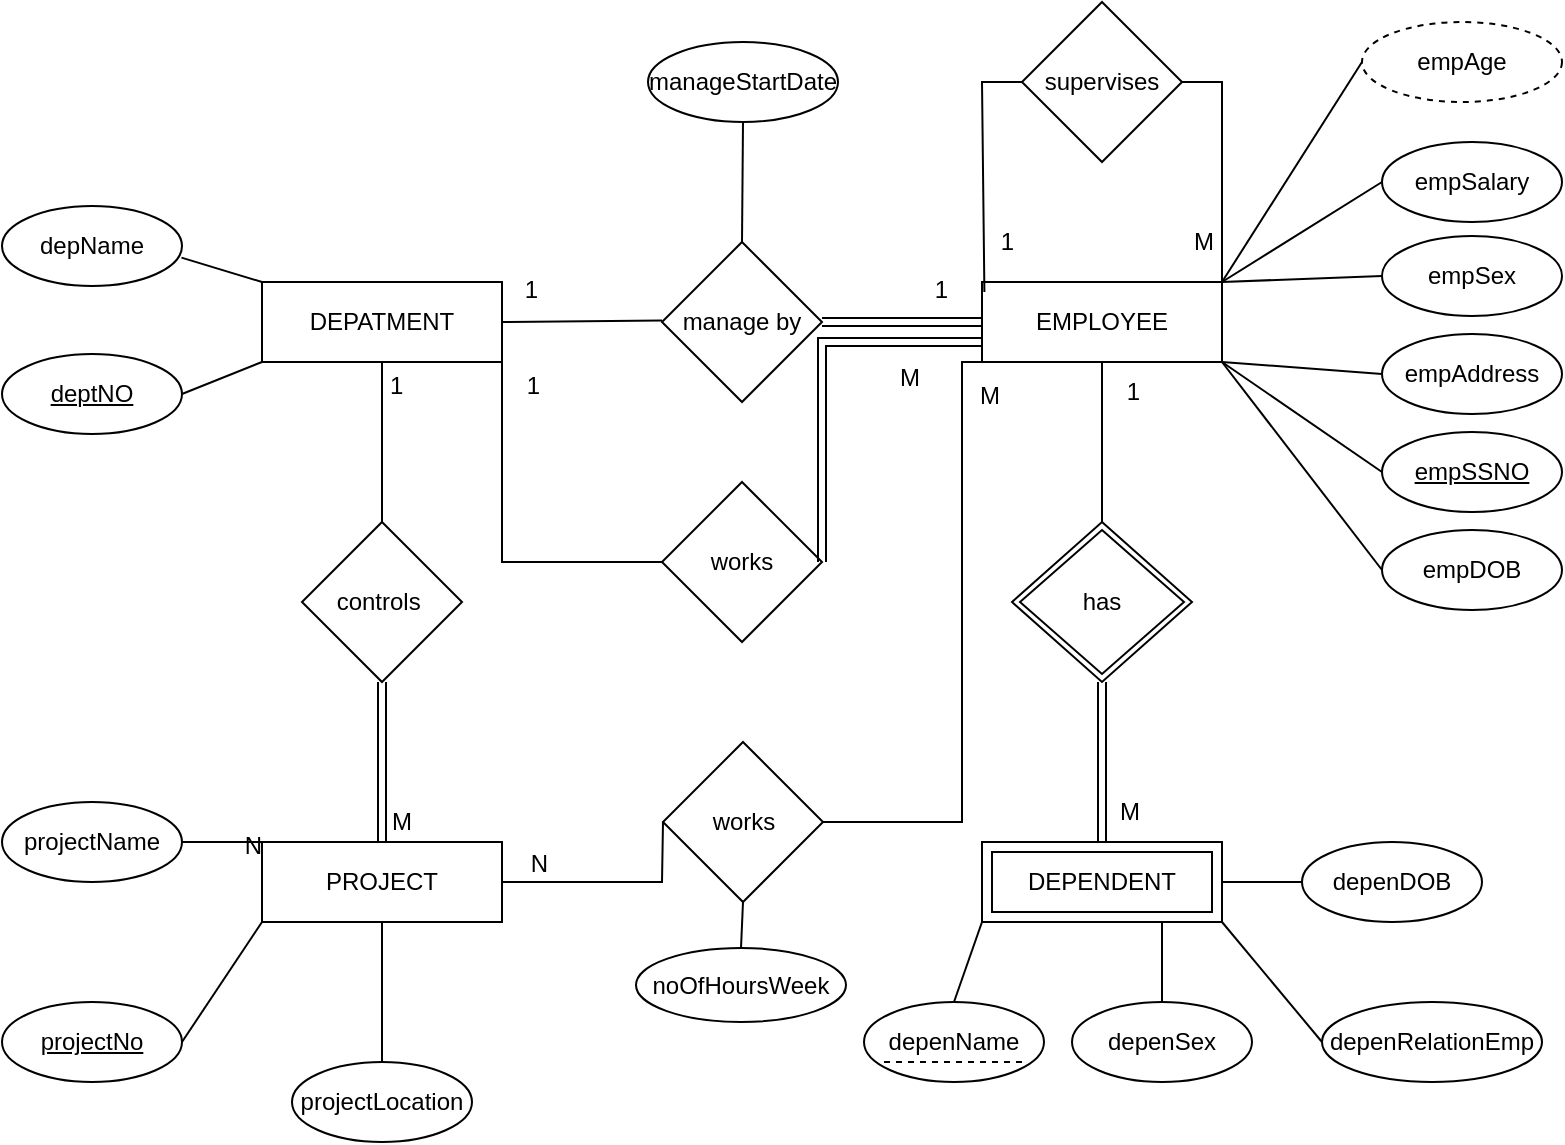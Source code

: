 <mxfile version="21.6.6" type="device" pages="2">
  <diagram name="Page-1" id="zNtbB_ZjCy_uueXA4wRB">
    <mxGraphModel dx="2097" dy="933" grid="1" gridSize="10" guides="1" tooltips="1" connect="1" arrows="1" fold="1" page="1" pageScale="1" pageWidth="1169" pageHeight="827" math="0" shadow="0">
      <root>
        <mxCell id="0" />
        <mxCell id="1" parent="0" />
        <mxCell id="cpnLHpahwuf8ljmfDg3--1" value="DEPATMENT" style="rounded=0;whiteSpace=wrap;html=1;direction=west;" parent="1" vertex="1">
          <mxGeometry x="290" y="250" width="120" height="40" as="geometry" />
        </mxCell>
        <mxCell id="cpnLHpahwuf8ljmfDg3--2" value="PROJECT" style="rounded=0;whiteSpace=wrap;html=1;" parent="1" vertex="1">
          <mxGeometry x="290" y="530" width="120" height="40" as="geometry" />
        </mxCell>
        <mxCell id="cpnLHpahwuf8ljmfDg3--3" value="EMPLOYEE" style="rounded=0;whiteSpace=wrap;html=1;" parent="1" vertex="1">
          <mxGeometry x="650" y="250" width="120" height="40" as="geometry" />
        </mxCell>
        <mxCell id="cpnLHpahwuf8ljmfDg3--10" value="manage by" style="rhombus;whiteSpace=wrap;html=1;" parent="1" vertex="1">
          <mxGeometry x="490" y="230" width="80" height="80" as="geometry" />
        </mxCell>
        <mxCell id="cpnLHpahwuf8ljmfDg3--21" value="controls&amp;nbsp;" style="rhombus;whiteSpace=wrap;html=1;rounded=0;" parent="1" vertex="1">
          <mxGeometry x="310" y="370" width="80" height="80" as="geometry" />
        </mxCell>
        <mxCell id="cpnLHpahwuf8ljmfDg3--25" value="DEPENDENT" style="shape=ext;margin=3;double=1;whiteSpace=wrap;html=1;align=center;rounded=0;strokeColor=default;fontFamily=Helvetica;fontSize=12;fontColor=default;fillColor=default;" parent="1" vertex="1">
          <mxGeometry x="650" y="530" width="120" height="40" as="geometry" />
        </mxCell>
        <mxCell id="cpnLHpahwuf8ljmfDg3--28" value="" style="edgeStyle=orthogonalEdgeStyle;rounded=0;orthogonalLoop=1;jettySize=auto;html=1;fontFamily=Helvetica;fontSize=12;fontColor=default;shape=link;" parent="1" source="cpnLHpahwuf8ljmfDg3--27" target="cpnLHpahwuf8ljmfDg3--25" edge="1">
          <mxGeometry relative="1" as="geometry" />
        </mxCell>
        <mxCell id="cpnLHpahwuf8ljmfDg3--27" value="has" style="shape=rhombus;double=1;perimeter=rhombusPerimeter;whiteSpace=wrap;html=1;align=center;rounded=0;strokeColor=default;fontFamily=Helvetica;fontSize=12;fontColor=default;fillColor=default;" parent="1" vertex="1">
          <mxGeometry x="665" y="370" width="90" height="80" as="geometry" />
        </mxCell>
        <mxCell id="cpnLHpahwuf8ljmfDg3--32" value="depName" style="ellipse;whiteSpace=wrap;html=1;rounded=0;strokeColor=default;fontFamily=Helvetica;fontSize=12;fontColor=default;fillColor=default;" parent="1" vertex="1">
          <mxGeometry x="160" y="212" width="90" height="40" as="geometry" />
        </mxCell>
        <mxCell id="cpnLHpahwuf8ljmfDg3--34" value="deptNO" style="ellipse;whiteSpace=wrap;html=1;rounded=0;strokeColor=default;fontFamily=Helvetica;fontSize=12;fontColor=default;fillColor=default;fontStyle=4" parent="1" vertex="1">
          <mxGeometry x="160" y="286" width="90" height="40" as="geometry" />
        </mxCell>
        <mxCell id="cpnLHpahwuf8ljmfDg3--46" value="empSalary" style="ellipse;whiteSpace=wrap;html=1;rounded=0;strokeColor=default;fontFamily=Helvetica;fontSize=12;fontColor=default;fillColor=default;" parent="1" vertex="1">
          <mxGeometry x="850" y="180" width="90" height="40" as="geometry" />
        </mxCell>
        <mxCell id="cpnLHpahwuf8ljmfDg3--47" value="empSex" style="ellipse;whiteSpace=wrap;html=1;rounded=0;strokeColor=default;fontFamily=Helvetica;fontSize=12;fontColor=default;fillColor=default;" parent="1" vertex="1">
          <mxGeometry x="850" y="227" width="90" height="40" as="geometry" />
        </mxCell>
        <mxCell id="cpnLHpahwuf8ljmfDg3--48" value="empAddress" style="ellipse;whiteSpace=wrap;html=1;rounded=0;strokeColor=default;fontFamily=Helvetica;fontSize=12;fontColor=default;fillColor=default;" parent="1" vertex="1">
          <mxGeometry x="850" y="276" width="90" height="40" as="geometry" />
        </mxCell>
        <mxCell id="cpnLHpahwuf8ljmfDg3--49" value="empSSNO" style="ellipse;whiteSpace=wrap;html=1;rounded=0;strokeColor=default;fontFamily=Helvetica;fontSize=12;fontColor=default;fillColor=default;fontStyle=4" parent="1" vertex="1">
          <mxGeometry x="850" y="325" width="90" height="40" as="geometry" />
        </mxCell>
        <mxCell id="cpnLHpahwuf8ljmfDg3--54" value="projectName" style="ellipse;whiteSpace=wrap;html=1;rounded=0;strokeColor=default;fontFamily=Helvetica;fontSize=12;fontColor=default;fillColor=default;" parent="1" vertex="1">
          <mxGeometry x="160" y="510" width="90" height="40" as="geometry" />
        </mxCell>
        <mxCell id="cpnLHpahwuf8ljmfDg3--55" value="&lt;u&gt;projectNo&lt;/u&gt;" style="ellipse;whiteSpace=wrap;html=1;rounded=0;strokeColor=default;fontFamily=Helvetica;fontSize=12;fontColor=default;fillColor=default;" parent="1" vertex="1">
          <mxGeometry x="160" y="610" width="90" height="40" as="geometry" />
        </mxCell>
        <mxCell id="cpnLHpahwuf8ljmfDg3--56" value="projectLocation" style="ellipse;whiteSpace=wrap;html=1;rounded=0;strokeColor=default;fontFamily=Helvetica;fontSize=12;fontColor=default;fillColor=default;" parent="1" vertex="1">
          <mxGeometry x="305" y="640" width="90" height="40" as="geometry" />
        </mxCell>
        <mxCell id="cpnLHpahwuf8ljmfDg3--60" value="depenName" style="ellipse;whiteSpace=wrap;html=1;rounded=0;strokeColor=default;fontFamily=Helvetica;fontSize=12;fontColor=default;fillColor=default;" parent="1" vertex="1">
          <mxGeometry x="591" y="610" width="90" height="40" as="geometry" />
        </mxCell>
        <mxCell id="cpnLHpahwuf8ljmfDg3--61" value="depenSex" style="ellipse;whiteSpace=wrap;html=1;rounded=0;strokeColor=default;fontFamily=Helvetica;fontSize=12;fontColor=default;fillColor=default;" parent="1" vertex="1">
          <mxGeometry x="695" y="610" width="90" height="40" as="geometry" />
        </mxCell>
        <mxCell id="cpnLHpahwuf8ljmfDg3--62" value="depenDOB" style="ellipse;whiteSpace=wrap;html=1;rounded=0;strokeColor=default;fontFamily=Helvetica;fontSize=12;fontColor=default;fillColor=default;" parent="1" vertex="1">
          <mxGeometry x="810" y="530" width="90" height="40" as="geometry" />
        </mxCell>
        <mxCell id="cpnLHpahwuf8ljmfDg3--63" value="depenRelationEmp" style="ellipse;whiteSpace=wrap;html=1;rounded=0;strokeColor=default;fontFamily=Helvetica;fontSize=12;fontColor=default;fillColor=default;" parent="1" vertex="1">
          <mxGeometry x="820" y="610" width="110" height="40" as="geometry" />
        </mxCell>
        <mxCell id="cpnLHpahwuf8ljmfDg3--68" value="supervises" style="rhombus;whiteSpace=wrap;html=1;rounded=0;" parent="1" vertex="1">
          <mxGeometry x="670" y="110" width="80" height="80" as="geometry" />
        </mxCell>
        <mxCell id="cpnLHpahwuf8ljmfDg3--72" value="manageStartDate" style="ellipse;whiteSpace=wrap;html=1;rounded=0;strokeColor=default;fontFamily=Helvetica;fontSize=12;fontColor=default;fillColor=default;" parent="1" vertex="1">
          <mxGeometry x="483" y="130" width="95" height="40" as="geometry" />
        </mxCell>
        <mxCell id="cpnLHpahwuf8ljmfDg3--74" value="works" style="rhombus;whiteSpace=wrap;html=1;" parent="1" vertex="1">
          <mxGeometry x="490" y="350" width="80" height="80" as="geometry" />
        </mxCell>
        <mxCell id="TCmt_dtpNxsOScfvOBvA-1" value="" style="endArrow=none;html=1;rounded=0;entryX=0;entryY=0.491;entryDx=0;entryDy=0;entryPerimeter=0;exitX=0;exitY=0.5;exitDx=0;exitDy=0;" edge="1" parent="1" source="cpnLHpahwuf8ljmfDg3--1" target="cpnLHpahwuf8ljmfDg3--10">
          <mxGeometry relative="1" as="geometry">
            <mxPoint x="420" y="280" as="sourcePoint" />
            <mxPoint x="460" y="300" as="targetPoint" />
          </mxGeometry>
        </mxCell>
        <mxCell id="TCmt_dtpNxsOScfvOBvA-2" value="" style="endArrow=none;html=1;rounded=0;exitX=0.997;exitY=0.645;exitDx=0;exitDy=0;exitPerimeter=0;entryX=1;entryY=1;entryDx=0;entryDy=0;" edge="1" parent="1" source="cpnLHpahwuf8ljmfDg3--32" target="cpnLHpahwuf8ljmfDg3--1">
          <mxGeometry relative="1" as="geometry">
            <mxPoint x="510" y="350" as="sourcePoint" />
            <mxPoint x="290" y="250" as="targetPoint" />
          </mxGeometry>
        </mxCell>
        <mxCell id="TCmt_dtpNxsOScfvOBvA-3" value="" style="endArrow=none;html=1;rounded=0;exitX=1;exitY=0.5;exitDx=0;exitDy=0;entryX=1;entryY=0;entryDx=0;entryDy=0;" edge="1" parent="1" source="cpnLHpahwuf8ljmfDg3--34" target="cpnLHpahwuf8ljmfDg3--1">
          <mxGeometry relative="1" as="geometry">
            <mxPoint x="260" y="246" as="sourcePoint" />
            <mxPoint x="300" y="260" as="targetPoint" />
          </mxGeometry>
        </mxCell>
        <mxCell id="TCmt_dtpNxsOScfvOBvA-6" value="" style="endArrow=none;html=1;rounded=0;entryX=0;entryY=0.5;entryDx=0;entryDy=0;entryPerimeter=0;exitX=0;exitY=0.5;exitDx=0;exitDy=0;" edge="1" parent="1" source="cpnLHpahwuf8ljmfDg3--1" target="cpnLHpahwuf8ljmfDg3--74">
          <mxGeometry relative="1" as="geometry">
            <mxPoint x="430" y="290" as="sourcePoint" />
            <mxPoint x="510" y="289" as="targetPoint" />
            <Array as="points">
              <mxPoint x="410" y="390" />
            </Array>
          </mxGeometry>
        </mxCell>
        <mxCell id="TCmt_dtpNxsOScfvOBvA-9" value="" style="endArrow=none;html=1;rounded=0;entryX=0.5;entryY=0;entryDx=0;entryDy=0;exitX=0.5;exitY=1;exitDx=0;exitDy=0;" edge="1" parent="1" source="cpnLHpahwuf8ljmfDg3--72" target="cpnLHpahwuf8ljmfDg3--10">
          <mxGeometry relative="1" as="geometry">
            <mxPoint x="420" y="280" as="sourcePoint" />
            <mxPoint x="500" y="279" as="targetPoint" />
          </mxGeometry>
        </mxCell>
        <mxCell id="TCmt_dtpNxsOScfvOBvA-10" value="" style="endArrow=none;html=1;rounded=0;entryX=0.01;entryY=0.124;entryDx=0;entryDy=0;exitX=0;exitY=0.5;exitDx=0;exitDy=0;entryPerimeter=0;" edge="1" parent="1" source="cpnLHpahwuf8ljmfDg3--68" target="cpnLHpahwuf8ljmfDg3--3">
          <mxGeometry relative="1" as="geometry">
            <mxPoint x="540" y="180" as="sourcePoint" />
            <mxPoint x="540" y="240" as="targetPoint" />
            <Array as="points">
              <mxPoint x="650" y="150" />
            </Array>
          </mxGeometry>
        </mxCell>
        <mxCell id="TCmt_dtpNxsOScfvOBvA-11" value="" style="endArrow=none;html=1;rounded=0;entryX=1;entryY=0;entryDx=0;entryDy=0;exitX=1;exitY=0.5;exitDx=0;exitDy=0;" edge="1" parent="1" source="cpnLHpahwuf8ljmfDg3--68" target="cpnLHpahwuf8ljmfDg3--3">
          <mxGeometry relative="1" as="geometry">
            <mxPoint x="680" y="160" as="sourcePoint" />
            <mxPoint x="661" y="265" as="targetPoint" />
            <Array as="points">
              <mxPoint x="770" y="150" />
            </Array>
          </mxGeometry>
        </mxCell>
        <mxCell id="TCmt_dtpNxsOScfvOBvA-12" value="" style="endArrow=none;html=1;rounded=0;exitX=1;exitY=0;exitDx=0;exitDy=0;entryX=0;entryY=0.5;entryDx=0;entryDy=0;" edge="1" parent="1" source="cpnLHpahwuf8ljmfDg3--3" target="cpnLHpahwuf8ljmfDg3--46">
          <mxGeometry relative="1" as="geometry">
            <mxPoint x="810" y="212" as="sourcePoint" />
            <mxPoint x="850" y="224" as="targetPoint" />
          </mxGeometry>
        </mxCell>
        <mxCell id="TCmt_dtpNxsOScfvOBvA-13" value="" style="endArrow=none;html=1;rounded=0;exitX=1;exitY=0;exitDx=0;exitDy=0;entryX=0;entryY=0.5;entryDx=0;entryDy=0;" edge="1" parent="1" source="cpnLHpahwuf8ljmfDg3--3" target="cpnLHpahwuf8ljmfDg3--47">
          <mxGeometry relative="1" as="geometry">
            <mxPoint x="780" y="260" as="sourcePoint" />
            <mxPoint x="860" y="210" as="targetPoint" />
          </mxGeometry>
        </mxCell>
        <mxCell id="TCmt_dtpNxsOScfvOBvA-14" value="" style="endArrow=none;html=1;rounded=0;exitX=1;exitY=1;exitDx=0;exitDy=0;entryX=0;entryY=0.5;entryDx=0;entryDy=0;" edge="1" parent="1" source="cpnLHpahwuf8ljmfDg3--3" target="cpnLHpahwuf8ljmfDg3--48">
          <mxGeometry relative="1" as="geometry">
            <mxPoint x="780" y="260" as="sourcePoint" />
            <mxPoint x="860" y="260" as="targetPoint" />
          </mxGeometry>
        </mxCell>
        <mxCell id="TCmt_dtpNxsOScfvOBvA-15" value="" style="endArrow=none;html=1;rounded=0;exitX=1;exitY=1;exitDx=0;exitDy=0;entryX=0;entryY=0.5;entryDx=0;entryDy=0;" edge="1" parent="1" source="cpnLHpahwuf8ljmfDg3--3" target="cpnLHpahwuf8ljmfDg3--49">
          <mxGeometry relative="1" as="geometry">
            <mxPoint x="780" y="300" as="sourcePoint" />
            <mxPoint x="860" y="310" as="targetPoint" />
          </mxGeometry>
        </mxCell>
        <mxCell id="TCmt_dtpNxsOScfvOBvA-16" value="" style="endArrow=none;html=1;rounded=0;exitX=0.5;exitY=1;exitDx=0;exitDy=0;entryX=0.5;entryY=0;entryDx=0;entryDy=0;" edge="1" parent="1" source="cpnLHpahwuf8ljmfDg3--3" target="cpnLHpahwuf8ljmfDg3--27">
          <mxGeometry relative="1" as="geometry">
            <mxPoint x="780" y="300" as="sourcePoint" />
            <mxPoint x="860" y="355" as="targetPoint" />
          </mxGeometry>
        </mxCell>
        <mxCell id="TCmt_dtpNxsOScfvOBvA-18" value="" style="endArrow=none;html=1;rounded=0;exitX=1;exitY=0.5;exitDx=0;exitDy=0;entryX=0;entryY=0.5;entryDx=0;entryDy=0;" edge="1" parent="1" source="cpnLHpahwuf8ljmfDg3--25" target="cpnLHpahwuf8ljmfDg3--62">
          <mxGeometry relative="1" as="geometry">
            <mxPoint x="790" y="420" as="sourcePoint" />
            <mxPoint x="790" y="500" as="targetPoint" />
          </mxGeometry>
        </mxCell>
        <mxCell id="TCmt_dtpNxsOScfvOBvA-19" value="" style="endArrow=none;html=1;rounded=0;exitX=1;exitY=1;exitDx=0;exitDy=0;entryX=0;entryY=0.5;entryDx=0;entryDy=0;" edge="1" parent="1" source="cpnLHpahwuf8ljmfDg3--25" target="cpnLHpahwuf8ljmfDg3--63">
          <mxGeometry relative="1" as="geometry">
            <mxPoint x="780" y="560" as="sourcePoint" />
            <mxPoint x="820" y="560" as="targetPoint" />
          </mxGeometry>
        </mxCell>
        <mxCell id="TCmt_dtpNxsOScfvOBvA-20" value="" style="endArrow=none;html=1;rounded=0;exitX=0.75;exitY=1;exitDx=0;exitDy=0;entryX=0.5;entryY=0;entryDx=0;entryDy=0;" edge="1" parent="1" source="cpnLHpahwuf8ljmfDg3--25" target="cpnLHpahwuf8ljmfDg3--61">
          <mxGeometry relative="1" as="geometry">
            <mxPoint x="780" y="580" as="sourcePoint" />
            <mxPoint x="830" y="630" as="targetPoint" />
          </mxGeometry>
        </mxCell>
        <mxCell id="TCmt_dtpNxsOScfvOBvA-21" value="" style="endArrow=none;html=1;rounded=0;exitX=0;exitY=1;exitDx=0;exitDy=0;entryX=0.5;entryY=0;entryDx=0;entryDy=0;" edge="1" parent="1" source="cpnLHpahwuf8ljmfDg3--25" target="cpnLHpahwuf8ljmfDg3--60">
          <mxGeometry relative="1" as="geometry">
            <mxPoint x="750" y="580" as="sourcePoint" />
            <mxPoint x="750" y="620" as="targetPoint" />
          </mxGeometry>
        </mxCell>
        <mxCell id="TCmt_dtpNxsOScfvOBvA-23" value="" style="endArrow=none;dashed=1;html=1;rounded=0;" edge="1" parent="1">
          <mxGeometry width="50" height="50" relative="1" as="geometry">
            <mxPoint x="601" y="640" as="sourcePoint" />
            <mxPoint x="671" y="640" as="targetPoint" />
          </mxGeometry>
        </mxCell>
        <mxCell id="TCmt_dtpNxsOScfvOBvA-24" value="" style="endArrow=none;html=1;rounded=0;exitX=0.5;exitY=1;exitDx=0;exitDy=0;entryX=0.5;entryY=0;entryDx=0;entryDy=0;" edge="1" parent="1" source="cpnLHpahwuf8ljmfDg3--2" target="cpnLHpahwuf8ljmfDg3--56">
          <mxGeometry relative="1" as="geometry">
            <mxPoint x="404" y="590" as="sourcePoint" />
            <mxPoint x="390" y="630" as="targetPoint" />
          </mxGeometry>
        </mxCell>
        <mxCell id="TCmt_dtpNxsOScfvOBvA-26" value="" style="endArrow=none;html=1;rounded=0;exitX=0;exitY=1;exitDx=0;exitDy=0;entryX=1;entryY=0.5;entryDx=0;entryDy=0;" edge="1" parent="1" source="cpnLHpahwuf8ljmfDg3--2" target="cpnLHpahwuf8ljmfDg3--55">
          <mxGeometry relative="1" as="geometry">
            <mxPoint x="360" y="580" as="sourcePoint" />
            <mxPoint x="365" y="650" as="targetPoint" />
          </mxGeometry>
        </mxCell>
        <mxCell id="TCmt_dtpNxsOScfvOBvA-27" value="" style="endArrow=none;html=1;rounded=0;exitX=0;exitY=0;exitDx=0;exitDy=0;entryX=1;entryY=0.5;entryDx=0;entryDy=0;" edge="1" parent="1" source="cpnLHpahwuf8ljmfDg3--2" target="cpnLHpahwuf8ljmfDg3--54">
          <mxGeometry relative="1" as="geometry">
            <mxPoint x="300" y="580" as="sourcePoint" />
            <mxPoint x="258" y="629" as="targetPoint" />
          </mxGeometry>
        </mxCell>
        <mxCell id="TCmt_dtpNxsOScfvOBvA-29" value="" style="endArrow=none;html=1;rounded=0;exitX=0.5;exitY=0;exitDx=0;exitDy=0;entryX=0.5;entryY=0;entryDx=0;entryDy=0;" edge="1" parent="1" source="cpnLHpahwuf8ljmfDg3--21" target="cpnLHpahwuf8ljmfDg3--1">
          <mxGeometry relative="1" as="geometry">
            <mxPoint x="360" y="385" as="sourcePoint" />
            <mxPoint x="360" y="305" as="targetPoint" />
          </mxGeometry>
        </mxCell>
        <mxCell id="TCmt_dtpNxsOScfvOBvA-30" value="1" style="resizable=0;html=1;whiteSpace=wrap;align=left;verticalAlign=bottom;" connectable="0" vertex="1" parent="1">
          <mxGeometry x="352" y="310" as="geometry" />
        </mxCell>
        <mxCell id="TCmt_dtpNxsOScfvOBvA-31" value="M" style="resizable=0;html=1;whiteSpace=wrap;align=left;verticalAlign=bottom;" connectable="0" vertex="1" parent="1">
          <mxGeometry x="353" y="528" as="geometry" />
        </mxCell>
        <mxCell id="TCmt_dtpNxsOScfvOBvA-33" value="empDOB" style="ellipse;whiteSpace=wrap;html=1;rounded=0;strokeColor=default;fontFamily=Helvetica;fontSize=12;fontColor=default;fillColor=default;" vertex="1" parent="1">
          <mxGeometry x="850" y="374" width="90" height="40" as="geometry" />
        </mxCell>
        <mxCell id="TCmt_dtpNxsOScfvOBvA-34" value="" style="endArrow=none;html=1;rounded=0;exitX=1;exitY=1;exitDx=0;exitDy=0;entryX=0;entryY=0.5;entryDx=0;entryDy=0;" edge="1" parent="1" target="TCmt_dtpNxsOScfvOBvA-33" source="cpnLHpahwuf8ljmfDg3--3">
          <mxGeometry relative="1" as="geometry">
            <mxPoint x="810" y="394" as="sourcePoint" />
            <mxPoint x="830" y="344" as="targetPoint" />
          </mxGeometry>
        </mxCell>
        <mxCell id="TCmt_dtpNxsOScfvOBvA-35" value="empAge" style="ellipse;whiteSpace=wrap;html=1;align=center;dashed=1;" vertex="1" parent="1">
          <mxGeometry x="840" y="120" width="100" height="40" as="geometry" />
        </mxCell>
        <mxCell id="TCmt_dtpNxsOScfvOBvA-36" value="" style="endArrow=none;html=1;rounded=0;exitX=1;exitY=0;exitDx=0;exitDy=0;entryX=0;entryY=0.5;entryDx=0;entryDy=0;" edge="1" parent="1" source="cpnLHpahwuf8ljmfDg3--3" target="TCmt_dtpNxsOScfvOBvA-35">
          <mxGeometry relative="1" as="geometry">
            <mxPoint x="780" y="260" as="sourcePoint" />
            <mxPoint x="860" y="210" as="targetPoint" />
          </mxGeometry>
        </mxCell>
        <mxCell id="TCmt_dtpNxsOScfvOBvA-37" value="works" style="rhombus;whiteSpace=wrap;html=1;" vertex="1" parent="1">
          <mxGeometry x="490.5" y="480" width="80" height="80" as="geometry" />
        </mxCell>
        <mxCell id="TCmt_dtpNxsOScfvOBvA-38" value="" style="endArrow=none;html=1;rounded=0;entryX=0;entryY=0.5;entryDx=0;entryDy=0;entryPerimeter=0;exitX=1;exitY=0.5;exitDx=0;exitDy=0;" edge="1" parent="1" target="TCmt_dtpNxsOScfvOBvA-37" source="cpnLHpahwuf8ljmfDg3--2">
          <mxGeometry relative="1" as="geometry">
            <mxPoint x="410.5" y="400" as="sourcePoint" />
            <mxPoint x="510.5" y="419" as="targetPoint" />
            <Array as="points">
              <mxPoint x="490" y="550" />
            </Array>
          </mxGeometry>
        </mxCell>
        <mxCell id="TCmt_dtpNxsOScfvOBvA-39" value="" style="endArrow=none;html=1;rounded=0;entryX=0;entryY=1;entryDx=0;entryDy=0;exitX=1;exitY=0.5;exitDx=0;exitDy=0;" edge="1" parent="1" source="TCmt_dtpNxsOScfvOBvA-37" target="cpnLHpahwuf8ljmfDg3--3">
          <mxGeometry relative="1" as="geometry">
            <mxPoint x="440.5" y="430" as="sourcePoint" />
            <mxPoint x="650.5" y="400" as="targetPoint" />
            <Array as="points">
              <mxPoint x="640" y="520" />
              <mxPoint x="640" y="290" />
            </Array>
          </mxGeometry>
        </mxCell>
        <mxCell id="TCmt_dtpNxsOScfvOBvA-40" value="" style="shape=link;html=1;rounded=0;exitX=1;exitY=0.5;exitDx=0;exitDy=0;entryX=0;entryY=0.75;entryDx=0;entryDy=0;" edge="1" parent="1" source="cpnLHpahwuf8ljmfDg3--74" target="cpnLHpahwuf8ljmfDg3--3">
          <mxGeometry relative="1" as="geometry">
            <mxPoint x="450" y="280" as="sourcePoint" />
            <mxPoint x="610" y="280" as="targetPoint" />
            <Array as="points">
              <mxPoint x="570" y="280" />
            </Array>
          </mxGeometry>
        </mxCell>
        <object label="M" id="TCmt_dtpNxsOScfvOBvA-41">
          <mxCell style="resizable=0;html=1;whiteSpace=wrap;align=right;verticalAlign=bottom;" connectable="0" vertex="1" parent="TCmt_dtpNxsOScfvOBvA-40">
            <mxGeometry x="1" relative="1" as="geometry">
              <mxPoint x="-30" y="26" as="offset" />
            </mxGeometry>
          </mxCell>
        </object>
        <mxCell id="TCmt_dtpNxsOScfvOBvA-42" value="" style="shape=link;html=1;rounded=0;exitX=0.5;exitY=0;exitDx=0;exitDy=0;entryX=0.5;entryY=1;entryDx=0;entryDy=0;" edge="1" parent="1" source="cpnLHpahwuf8ljmfDg3--2" target="cpnLHpahwuf8ljmfDg3--21">
          <mxGeometry relative="1" as="geometry">
            <mxPoint x="420" y="570" as="sourcePoint" />
            <mxPoint x="500" y="460" as="targetPoint" />
            <Array as="points" />
          </mxGeometry>
        </mxCell>
        <mxCell id="TCmt_dtpNxsOScfvOBvA-43" value="N" style="resizable=0;html=1;whiteSpace=wrap;align=right;verticalAlign=bottom;" connectable="0" vertex="1" parent="TCmt_dtpNxsOScfvOBvA-42">
          <mxGeometry x="1" relative="1" as="geometry">
            <mxPoint x="-59" y="90" as="offset" />
          </mxGeometry>
        </mxCell>
        <mxCell id="TCmt_dtpNxsOScfvOBvA-44" value="" style="shape=link;html=1;rounded=0;exitX=0;exitY=0.5;exitDx=0;exitDy=0;entryX=1;entryY=0.5;entryDx=0;entryDy=0;" edge="1" parent="1" source="cpnLHpahwuf8ljmfDg3--3" target="cpnLHpahwuf8ljmfDg3--10">
          <mxGeometry relative="1" as="geometry">
            <mxPoint x="460" y="510" as="sourcePoint" />
            <mxPoint x="460" y="430" as="targetPoint" />
            <Array as="points" />
          </mxGeometry>
        </mxCell>
        <mxCell id="TCmt_dtpNxsOScfvOBvA-45" value="1" style="resizable=0;html=1;whiteSpace=wrap;align=right;verticalAlign=bottom;" connectable="0" vertex="1" parent="TCmt_dtpNxsOScfvOBvA-44">
          <mxGeometry x="1" relative="1" as="geometry">
            <mxPoint x="-140" y="40" as="offset" />
          </mxGeometry>
        </mxCell>
        <object label="M" id="klslSulgDRm_iJpl-Aas-1">
          <mxCell style="resizable=0;html=1;whiteSpace=wrap;align=right;verticalAlign=bottom;" connectable="0" vertex="1" parent="1">
            <mxGeometry x="630" y="316.0" as="geometry">
              <mxPoint x="30" y="-1" as="offset" />
            </mxGeometry>
          </mxCell>
        </object>
        <object label="N" id="klslSulgDRm_iJpl-Aas-2">
          <mxCell style="resizable=0;html=1;whiteSpace=wrap;align=right;verticalAlign=bottom;" connectable="0" vertex="1" parent="1">
            <mxGeometry x="480" y="350.0" as="geometry">
              <mxPoint x="-46" y="199" as="offset" />
            </mxGeometry>
          </mxCell>
        </object>
        <mxCell id="klslSulgDRm_iJpl-Aas-3" value="noOfHoursWeek" style="ellipse;whiteSpace=wrap;html=1;rounded=0;strokeColor=default;fontFamily=Helvetica;fontSize=12;fontColor=default;fillColor=default;" vertex="1" parent="1">
          <mxGeometry x="477" y="583" width="105" height="37" as="geometry" />
        </mxCell>
        <mxCell id="klslSulgDRm_iJpl-Aas-4" value="" style="endArrow=none;html=1;rounded=0;exitX=0.5;exitY=1;exitDx=0;exitDy=0;entryX=0.5;entryY=0;entryDx=0;entryDy=0;" edge="1" parent="1" target="klslSulgDRm_iJpl-Aas-3" source="TCmt_dtpNxsOScfvOBvA-37">
          <mxGeometry relative="1" as="geometry">
            <mxPoint x="530" y="560" as="sourcePoint" />
            <mxPoint x="570" y="620" as="targetPoint" />
          </mxGeometry>
        </mxCell>
        <object label="1" id="klslSulgDRm_iJpl-Aas-5">
          <mxCell style="resizable=0;html=1;whiteSpace=wrap;align=right;verticalAlign=bottom;" connectable="0" vertex="1" parent="1">
            <mxGeometry x="630" y="316.0" as="geometry">
              <mxPoint x="37" y="-78" as="offset" />
            </mxGeometry>
          </mxCell>
        </object>
        <object label="M" id="klslSulgDRm_iJpl-Aas-6">
          <mxCell style="resizable=0;html=1;whiteSpace=wrap;align=right;verticalAlign=bottom;" connectable="0" vertex="1" parent="1">
            <mxGeometry x="730" y="316.0" as="geometry">
              <mxPoint x="37" y="-78" as="offset" />
            </mxGeometry>
          </mxCell>
        </object>
        <object label="1" id="klslSulgDRm_iJpl-Aas-7">
          <mxCell style="resizable=0;html=1;whiteSpace=wrap;align=right;verticalAlign=bottom;" connectable="0" vertex="1" parent="1">
            <mxGeometry x="636" y="310.0" as="geometry">
              <mxPoint x="94" y="3" as="offset" />
            </mxGeometry>
          </mxCell>
        </object>
        <object label="M" id="klslSulgDRm_iJpl-Aas-8">
          <mxCell style="resizable=0;html=1;whiteSpace=wrap;align=right;verticalAlign=bottom;" connectable="0" vertex="1" parent="1">
            <mxGeometry x="636" y="520.0" as="geometry">
              <mxPoint x="94" y="3" as="offset" />
            </mxGeometry>
          </mxCell>
        </object>
        <mxCell id="klslSulgDRm_iJpl-Aas-9" value="1" style="resizable=0;html=1;whiteSpace=wrap;align=right;verticalAlign=bottom;" connectable="0" vertex="1" parent="1">
          <mxGeometry x="440" y="320.0" as="geometry">
            <mxPoint x="-11" y="-58" as="offset" />
          </mxGeometry>
        </mxCell>
        <mxCell id="klslSulgDRm_iJpl-Aas-10" value="1" style="resizable=0;html=1;whiteSpace=wrap;align=right;verticalAlign=bottom;" connectable="0" vertex="1" parent="1">
          <mxGeometry x="450" y="324.0" as="geometry">
            <mxPoint x="184" y="-62" as="offset" />
          </mxGeometry>
        </mxCell>
      </root>
    </mxGraphModel>
  </diagram>
  <diagram id="Ki9uvyk_9DptMVhQAOS2" name="Page-2">
    <mxGraphModel dx="606" dy="600" grid="1" gridSize="10" guides="1" tooltips="1" connect="1" arrows="1" fold="1" page="1" pageScale="1" pageWidth="1169" pageHeight="827" math="0" shadow="0">
      <root>
        <mxCell id="0" />
        <mxCell id="1" parent="0" />
      </root>
    </mxGraphModel>
  </diagram>
</mxfile>
